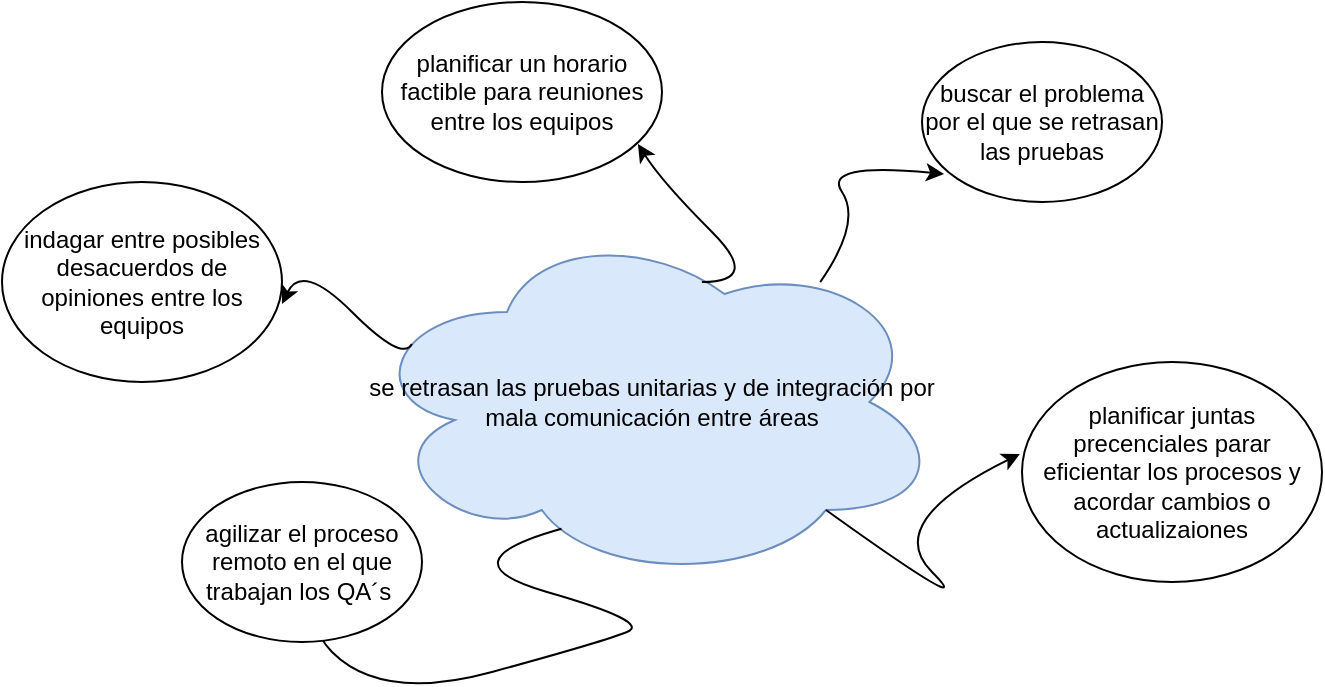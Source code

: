 <mxfile version="13.9.9" type="device"><diagram id="a13_ddlsIm9F9A4Rbyce" name="Página-1"><mxGraphModel dx="852" dy="534" grid="1" gridSize="10" guides="1" tooltips="1" connect="1" arrows="1" fold="1" page="1" pageScale="1" pageWidth="827" pageHeight="1169" math="0" shadow="0"><root><mxCell id="0"/><mxCell id="1" parent="0"/><mxCell id="easrN4C4t2II5gKXsys5-1" value="&lt;span lang=&quot;ES&quot; style=&quot;line-height: 115% ; font-family: &amp;#34;calibri&amp;#34; , sans-serif&quot;&gt;se retrasan las pruebas unitarias y de integración por&lt;br&gt;mala comunicación entre áreas&lt;/span&gt;" style="ellipse;shape=cloud;whiteSpace=wrap;html=1;fillColor=#dae8fc;strokeColor=#6c8ebf;align=center;" vertex="1" parent="1"><mxGeometry x="280" y="150" width="290" height="180" as="geometry"/></mxCell><mxCell id="easrN4C4t2II5gKXsys5-2" value="" style="curved=1;endArrow=classic;html=1;exitX=0.79;exitY=0.167;exitDx=0;exitDy=0;exitPerimeter=0;entryX=0.092;entryY=0.825;entryDx=0;entryDy=0;entryPerimeter=0;" edge="1" parent="1" source="easrN4C4t2II5gKXsys5-1" target="easrN4C4t2II5gKXsys5-9"><mxGeometry width="50" height="50" relative="1" as="geometry"><mxPoint x="510" y="170" as="sourcePoint"/><mxPoint x="560" y="60" as="targetPoint"/><Array as="points"><mxPoint x="530" y="150"/><mxPoint x="510" y="120"/></Array></mxGeometry></mxCell><mxCell id="easrN4C4t2II5gKXsys5-5" value="" style="curved=1;endArrow=classic;html=1;exitX=0.586;exitY=0.167;exitDx=0;exitDy=0;exitPerimeter=0;entryX=0.914;entryY=0.789;entryDx=0;entryDy=0;entryPerimeter=0;" edge="1" parent="1" source="easrN4C4t2II5gKXsys5-1" target="easrN4C4t2II5gKXsys5-10"><mxGeometry width="50" height="50" relative="1" as="geometry"><mxPoint x="457.657" y="159.253" as="sourcePoint"/><mxPoint x="390" y="110" as="targetPoint"/><Array as="points"><mxPoint x="480" y="180"/><mxPoint x="430" y="130"/></Array></mxGeometry></mxCell><mxCell id="easrN4C4t2II5gKXsys5-6" value="" style="curved=1;endArrow=classic;html=1;exitX=0.086;exitY=0.339;exitDx=0;exitDy=0;exitPerimeter=0;entryX=1;entryY=0.61;entryDx=0;entryDy=0;entryPerimeter=0;" edge="1" parent="1" source="easrN4C4t2II5gKXsys5-1" target="easrN4C4t2II5gKXsys5-11"><mxGeometry width="50" height="50" relative="1" as="geometry"><mxPoint x="277.657" y="199.253" as="sourcePoint"/><mxPoint x="210" y="150" as="targetPoint"/><Array as="points"><mxPoint x="300" y="220"/><mxPoint x="250" y="170"/></Array></mxGeometry></mxCell><mxCell id="easrN4C4t2II5gKXsys5-7" value="" style="curved=1;endArrow=classic;html=1;exitX=0.344;exitY=0.852;exitDx=0;exitDy=0;exitPerimeter=0;entryX=0.967;entryY=0.313;entryDx=0;entryDy=0;entryPerimeter=0;" edge="1" parent="1" source="easrN4C4t2II5gKXsys5-1" target="easrN4C4t2II5gKXsys5-12"><mxGeometry width="50" height="50" relative="1" as="geometry"><mxPoint x="240" y="390" as="sourcePoint"/><mxPoint x="230" y="350" as="targetPoint"/><Array as="points"><mxPoint x="320" y="320"/><mxPoint x="425" y="350"/><mxPoint x="400" y="360"/><mxPoint x="290" y="390"/><mxPoint x="240" y="340"/></Array></mxGeometry></mxCell><mxCell id="easrN4C4t2II5gKXsys5-8" value="" style="curved=1;endArrow=classic;html=1;exitX=0.8;exitY=0.8;exitDx=0;exitDy=0;exitPerimeter=0;entryX=-0.007;entryY=0.418;entryDx=0;entryDy=0;entryPerimeter=0;" edge="1" parent="1" source="easrN4C4t2II5gKXsys5-1" target="easrN4C4t2II5gKXsys5-13"><mxGeometry width="50" height="50" relative="1" as="geometry"><mxPoint x="540" y="350" as="sourcePoint"/><mxPoint x="620" y="390" as="targetPoint"/><Array as="points"><mxPoint x="590" y="350"/><mxPoint x="540" y="300"/></Array></mxGeometry></mxCell><mxCell id="easrN4C4t2II5gKXsys5-9" value="buscar el problema por el que se retrasan las pruebas" style="ellipse;whiteSpace=wrap;html=1;" vertex="1" parent="1"><mxGeometry x="560" y="60" width="120" height="80" as="geometry"/></mxCell><mxCell id="easrN4C4t2II5gKXsys5-10" value="planificar un horario factible para reuniones entre los equipos" style="ellipse;whiteSpace=wrap;html=1;" vertex="1" parent="1"><mxGeometry x="290" y="40" width="140" height="90" as="geometry"/></mxCell><mxCell id="easrN4C4t2II5gKXsys5-11" value="indagar entre posibles desacuerdos de opiniones entre los equipos" style="ellipse;whiteSpace=wrap;html=1;" vertex="1" parent="1"><mxGeometry x="100" y="130" width="140" height="100" as="geometry"/></mxCell><mxCell id="easrN4C4t2II5gKXsys5-12" value="agilizar el proceso remoto en el que trabajan los QA´s&amp;nbsp;" style="ellipse;whiteSpace=wrap;html=1;" vertex="1" parent="1"><mxGeometry x="190" y="280" width="120" height="80" as="geometry"/></mxCell><mxCell id="easrN4C4t2II5gKXsys5-13" value="planificar juntas precenciales parar eficientar los procesos y acordar cambios o actualizaiones" style="ellipse;whiteSpace=wrap;html=1;" vertex="1" parent="1"><mxGeometry x="610" y="220" width="150" height="110" as="geometry"/></mxCell></root></mxGraphModel></diagram></mxfile>